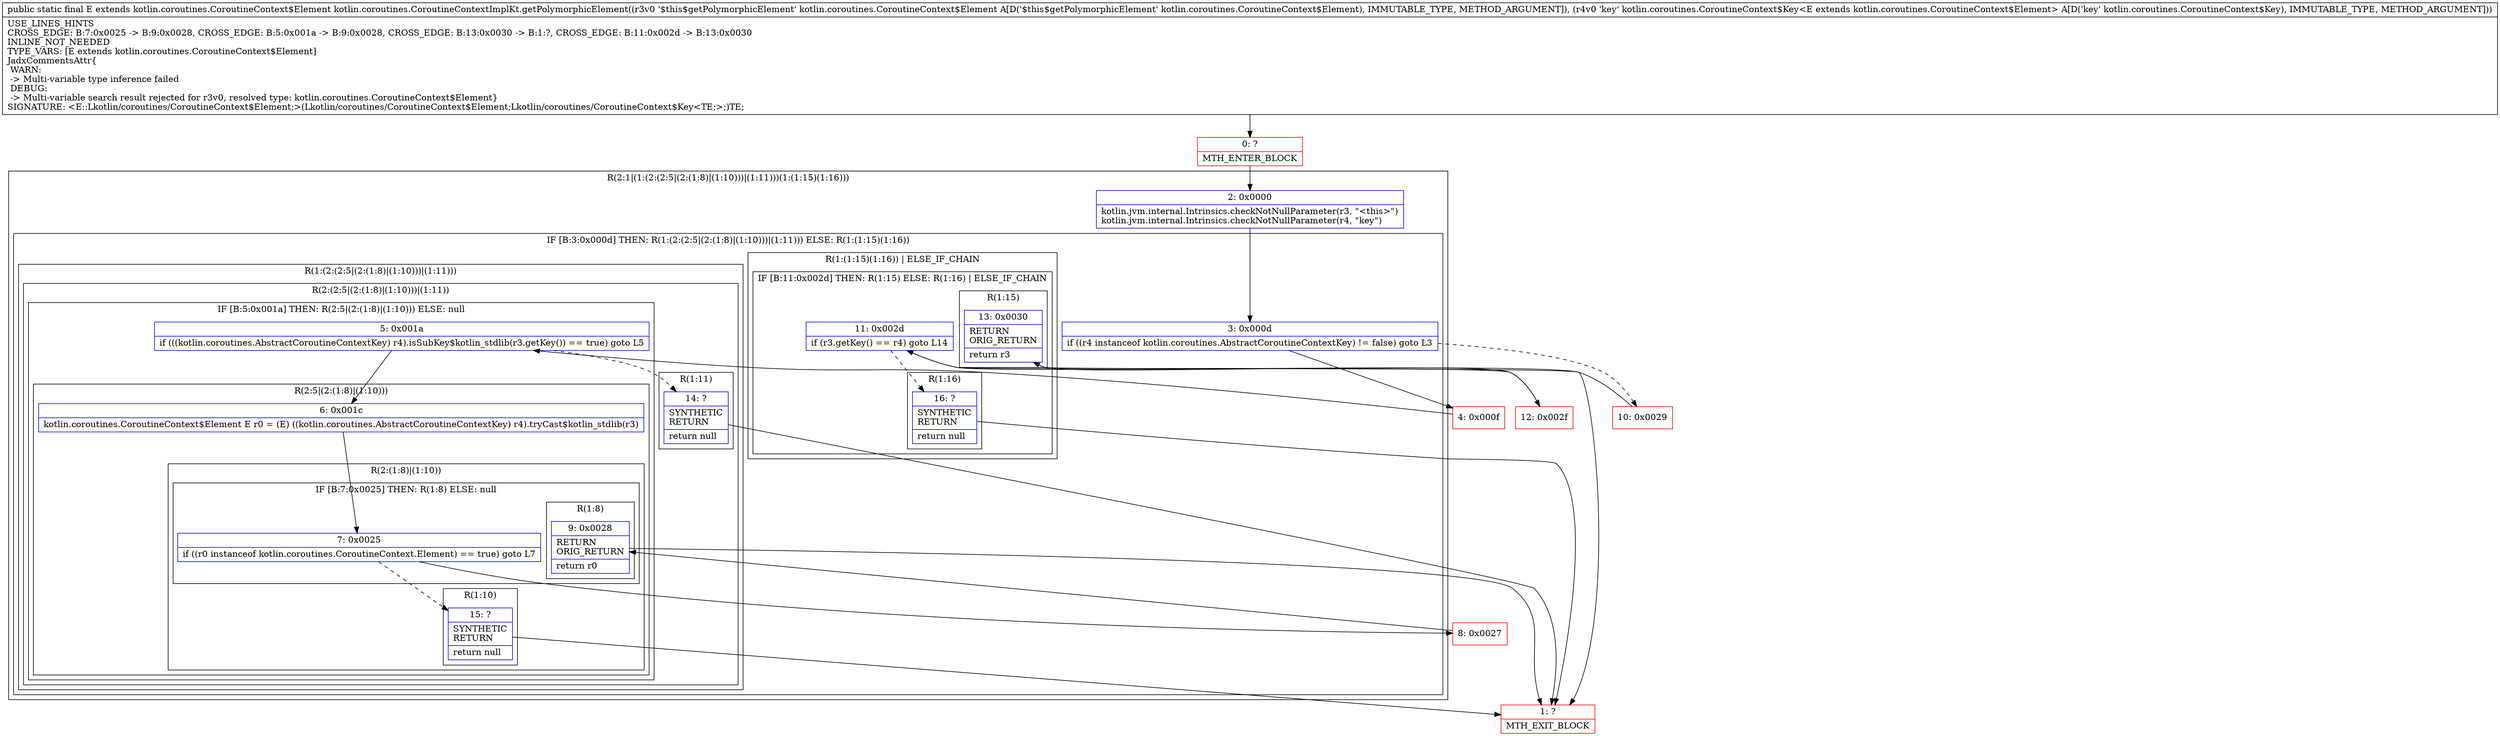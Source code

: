 digraph "CFG forkotlin.coroutines.CoroutineContextImplKt.getPolymorphicElement(Lkotlin\/coroutines\/CoroutineContext$Element;Lkotlin\/coroutines\/CoroutineContext$Key;)Lkotlin\/coroutines\/CoroutineContext$Element;" {
subgraph cluster_Region_786949331 {
label = "R(2:1|(1:(2:(2:5|(2:(1:8)|(1:10)))|(1:11)))(1:(1:15)(1:16)))";
node [shape=record,color=blue];
Node_2 [shape=record,label="{2\:\ 0x0000|kotlin.jvm.internal.Intrinsics.checkNotNullParameter(r3, \"\<this\>\")\lkotlin.jvm.internal.Intrinsics.checkNotNullParameter(r4, \"key\")\l}"];
subgraph cluster_IfRegion_493485775 {
label = "IF [B:3:0x000d] THEN: R(1:(2:(2:5|(2:(1:8)|(1:10)))|(1:11))) ELSE: R(1:(1:15)(1:16))";
node [shape=record,color=blue];
Node_3 [shape=record,label="{3\:\ 0x000d|if ((r4 instanceof kotlin.coroutines.AbstractCoroutineContextKey) != false) goto L3\l}"];
subgraph cluster_Region_1077400300 {
label = "R(1:(2:(2:5|(2:(1:8)|(1:10)))|(1:11)))";
node [shape=record,color=blue];
subgraph cluster_Region_1499202504 {
label = "R(2:(2:5|(2:(1:8)|(1:10)))|(1:11))";
node [shape=record,color=blue];
subgraph cluster_IfRegion_1217181004 {
label = "IF [B:5:0x001a] THEN: R(2:5|(2:(1:8)|(1:10))) ELSE: null";
node [shape=record,color=blue];
Node_5 [shape=record,label="{5\:\ 0x001a|if (((kotlin.coroutines.AbstractCoroutineContextKey) r4).isSubKey$kotlin_stdlib(r3.getKey()) == true) goto L5\l}"];
subgraph cluster_Region_1863131247 {
label = "R(2:5|(2:(1:8)|(1:10)))";
node [shape=record,color=blue];
Node_6 [shape=record,label="{6\:\ 0x001c|kotlin.coroutines.CoroutineContext$Element E r0 = (E) ((kotlin.coroutines.AbstractCoroutineContextKey) r4).tryCast$kotlin_stdlib(r3)\l}"];
subgraph cluster_Region_440509716 {
label = "R(2:(1:8)|(1:10))";
node [shape=record,color=blue];
subgraph cluster_IfRegion_1383482212 {
label = "IF [B:7:0x0025] THEN: R(1:8) ELSE: null";
node [shape=record,color=blue];
Node_7 [shape=record,label="{7\:\ 0x0025|if ((r0 instanceof kotlin.coroutines.CoroutineContext.Element) == true) goto L7\l}"];
subgraph cluster_Region_1177465442 {
label = "R(1:8)";
node [shape=record,color=blue];
Node_9 [shape=record,label="{9\:\ 0x0028|RETURN\lORIG_RETURN\l|return r0\l}"];
}
}
subgraph cluster_Region_1688187906 {
label = "R(1:10)";
node [shape=record,color=blue];
Node_15 [shape=record,label="{15\:\ ?|SYNTHETIC\lRETURN\l|return null\l}"];
}
}
}
}
subgraph cluster_Region_1566882074 {
label = "R(1:11)";
node [shape=record,color=blue];
Node_14 [shape=record,label="{14\:\ ?|SYNTHETIC\lRETURN\l|return null\l}"];
}
}
}
subgraph cluster_Region_1886343471 {
label = "R(1:(1:15)(1:16)) | ELSE_IF_CHAIN\l";
node [shape=record,color=blue];
subgraph cluster_IfRegion_1729176371 {
label = "IF [B:11:0x002d] THEN: R(1:15) ELSE: R(1:16) | ELSE_IF_CHAIN\l";
node [shape=record,color=blue];
Node_11 [shape=record,label="{11\:\ 0x002d|if (r3.getKey() == r4) goto L14\l}"];
subgraph cluster_Region_2125964407 {
label = "R(1:15)";
node [shape=record,color=blue];
Node_13 [shape=record,label="{13\:\ 0x0030|RETURN\lORIG_RETURN\l|return r3\l}"];
}
subgraph cluster_Region_115568338 {
label = "R(1:16)";
node [shape=record,color=blue];
Node_16 [shape=record,label="{16\:\ ?|SYNTHETIC\lRETURN\l|return null\l}"];
}
}
}
}
}
Node_0 [shape=record,color=red,label="{0\:\ ?|MTH_ENTER_BLOCK\l}"];
Node_4 [shape=record,color=red,label="{4\:\ 0x000f}"];
Node_8 [shape=record,color=red,label="{8\:\ 0x0027}"];
Node_1 [shape=record,color=red,label="{1\:\ ?|MTH_EXIT_BLOCK\l}"];
Node_10 [shape=record,color=red,label="{10\:\ 0x0029}"];
Node_12 [shape=record,color=red,label="{12\:\ 0x002f}"];
MethodNode[shape=record,label="{public static final E extends kotlin.coroutines.CoroutineContext$Element kotlin.coroutines.CoroutineContextImplKt.getPolymorphicElement((r3v0 '$this$getPolymorphicElement' kotlin.coroutines.CoroutineContext$Element A[D('$this$getPolymorphicElement' kotlin.coroutines.CoroutineContext$Element), IMMUTABLE_TYPE, METHOD_ARGUMENT]), (r4v0 'key' kotlin.coroutines.CoroutineContext$Key\<E extends kotlin.coroutines.CoroutineContext$Element\> A[D('key' kotlin.coroutines.CoroutineContext$Key), IMMUTABLE_TYPE, METHOD_ARGUMENT]))  | USE_LINES_HINTS\lCROSS_EDGE: B:7:0x0025 \-\> B:9:0x0028, CROSS_EDGE: B:5:0x001a \-\> B:9:0x0028, CROSS_EDGE: B:13:0x0030 \-\> B:1:?, CROSS_EDGE: B:11:0x002d \-\> B:13:0x0030\lINLINE_NOT_NEEDED\lTYPE_VARS: [E extends kotlin.coroutines.CoroutineContext$Element]\lJadxCommentsAttr\{\l WARN: \l \-\> Multi\-variable type inference failed\l DEBUG: \l \-\> Multi\-variable search result rejected for r3v0, resolved type: kotlin.coroutines.CoroutineContext$Element\}\lSIGNATURE: \<E::Lkotlin\/coroutines\/CoroutineContext$Element;\>(Lkotlin\/coroutines\/CoroutineContext$Element;Lkotlin\/coroutines\/CoroutineContext$Key\<TE;\>;)TE;\l}"];
MethodNode -> Node_0;Node_2 -> Node_3;
Node_3 -> Node_4;
Node_3 -> Node_10[style=dashed];
Node_5 -> Node_6;
Node_5 -> Node_14[style=dashed];
Node_6 -> Node_7;
Node_7 -> Node_8;
Node_7 -> Node_15[style=dashed];
Node_9 -> Node_1;
Node_15 -> Node_1;
Node_14 -> Node_1;
Node_11 -> Node_12;
Node_11 -> Node_16[style=dashed];
Node_13 -> Node_1;
Node_16 -> Node_1;
Node_0 -> Node_2;
Node_4 -> Node_5;
Node_8 -> Node_9;
Node_10 -> Node_11;
Node_12 -> Node_13;
}

